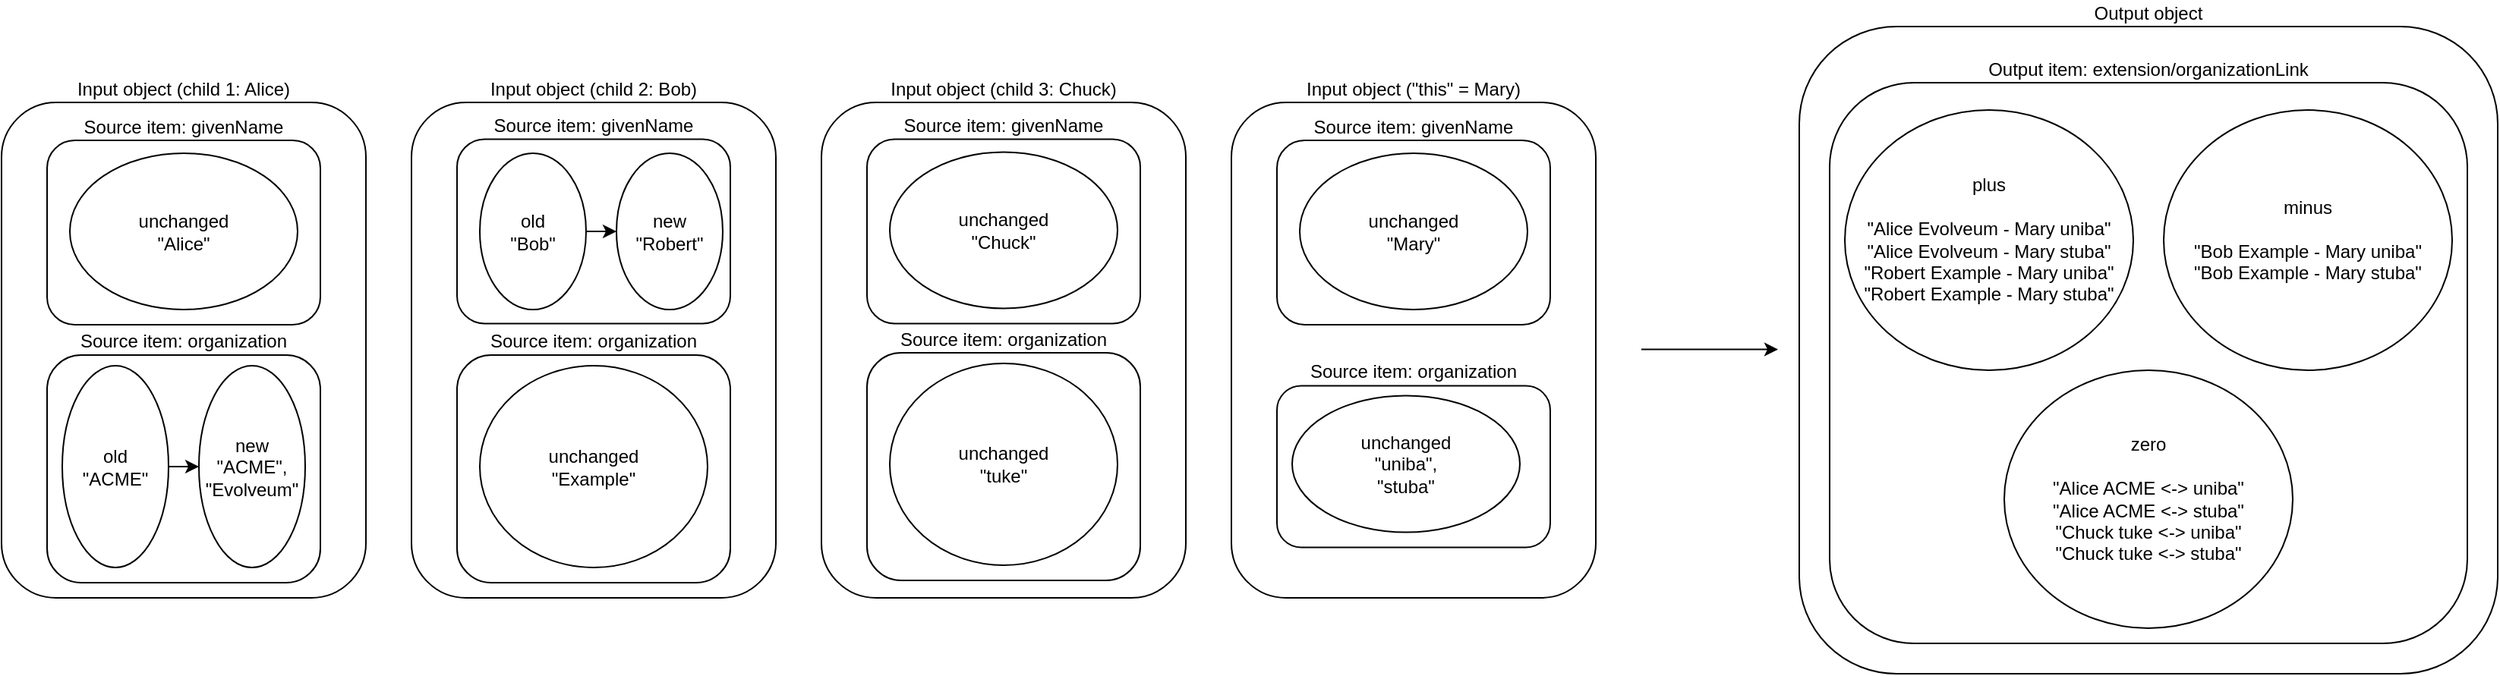 <mxfile version="13.2.2" type="device"><diagram id="YCOg6omnFBf0Z2jtZBf2" name="Page-1"><mxGraphModel dx="2062" dy="1182" grid="1" gridSize="10" guides="1" tooltips="1" connect="1" arrows="1" fold="1" page="1" pageScale="1" pageWidth="827" pageHeight="1169" math="0" shadow="0"><root><mxCell id="0"/><mxCell id="1" parent="0"/><mxCell id="5KRt6ZqHlSnUy4kQ7QpA-35" style="edgeStyle=orthogonalEdgeStyle;rounded=0;orthogonalLoop=1;jettySize=auto;html=1;" parent="1" edge="1"><mxGeometry relative="1" as="geometry"><mxPoint x="1090" y="396.25" as="sourcePoint"/><mxPoint x="1180" y="396.25" as="targetPoint"/></mxGeometry></mxCell><mxCell id="5KRt6ZqHlSnUy4kQ7QpA-1" value="Input object (&quot;this&quot; = Mary)" style="rounded=1;whiteSpace=wrap;html=1;labelPosition=center;verticalLabelPosition=top;align=center;verticalAlign=bottom;" parent="1" vertex="1"><mxGeometry x="820" y="233.5" width="240" height="326.5" as="geometry"/></mxCell><mxCell id="5KRt6ZqHlSnUy4kQ7QpA-2" value="Source item: organization" style="rounded=1;whiteSpace=wrap;html=1;labelPosition=center;verticalLabelPosition=top;align=center;verticalAlign=bottom;" parent="1" vertex="1"><mxGeometry x="850" y="420.25" width="180" height="106.5" as="geometry"/></mxCell><mxCell id="5KRt6ZqHlSnUy4kQ7QpA-17" value="Output object" style="rounded=1;whiteSpace=wrap;html=1;labelPosition=center;verticalLabelPosition=top;align=center;verticalAlign=bottom;" parent="1" vertex="1"><mxGeometry x="1194" y="183.5" width="460" height="426.5" as="geometry"/></mxCell><mxCell id="5KRt6ZqHlSnUy4kQ7QpA-22" value="Output item: extension/organizationLink" style="rounded=1;whiteSpace=wrap;html=1;labelPosition=center;verticalLabelPosition=top;align=center;verticalAlign=bottom;" parent="1" vertex="1"><mxGeometry x="1214" y="220.5" width="420" height="369.5" as="geometry"/></mxCell><mxCell id="5KRt6ZqHlSnUy4kQ7QpA-24" value="plus&lt;br&gt;&lt;br&gt;&quot;Alice Evolveum - Mary uniba&quot;&lt;br&gt;&quot;Alice Evolveum - Mary stuba&quot;&lt;br&gt;&quot;Robert Example - Mary uniba&quot;&lt;br&gt;&quot;Robert Example - Mary stuba&quot;" style="ellipse;whiteSpace=wrap;html=1;" parent="1" vertex="1"><mxGeometry x="1224" y="238.5" width="190" height="171.5" as="geometry"/></mxCell><mxCell id="5KRt6ZqHlSnUy4kQ7QpA-33" value="minus&lt;br&gt;&lt;br&gt;&quot;Bob Example - Mary uniba&quot;&lt;br&gt;&quot;Bob Example - Mary stuba&quot;" style="ellipse;whiteSpace=wrap;html=1;" parent="1" vertex="1"><mxGeometry x="1434" y="238.5" width="190" height="171.5" as="geometry"/></mxCell><mxCell id="i6TCRWxu2Kh-DtoXuaqy-3" value="Input object (child 1: Alice)" style="rounded=1;whiteSpace=wrap;html=1;labelPosition=center;verticalLabelPosition=top;align=center;verticalAlign=bottom;" parent="1" vertex="1"><mxGeometry x="10" y="233.5" width="240" height="326.5" as="geometry"/></mxCell><mxCell id="i6TCRWxu2Kh-DtoXuaqy-4" value="Source item: organization" style="rounded=1;whiteSpace=wrap;html=1;labelPosition=center;verticalLabelPosition=top;align=center;verticalAlign=bottom;" parent="1" vertex="1"><mxGeometry x="40" y="400" width="180" height="150" as="geometry"/></mxCell><mxCell id="i6TCRWxu2Kh-DtoXuaqy-5" style="edgeStyle=orthogonalEdgeStyle;rounded=0;orthogonalLoop=1;jettySize=auto;html=1;exitX=1;exitY=0.5;exitDx=0;exitDy=0;entryX=0;entryY=0.5;entryDx=0;entryDy=0;" parent="1" source="i6TCRWxu2Kh-DtoXuaqy-6" target="i6TCRWxu2Kh-DtoXuaqy-7" edge="1"><mxGeometry relative="1" as="geometry"/></mxCell><mxCell id="i6TCRWxu2Kh-DtoXuaqy-6" value="old&lt;br&gt;&quot;ACME&quot;" style="ellipse;whiteSpace=wrap;html=1;" parent="1" vertex="1"><mxGeometry x="50" y="407" width="70" height="133" as="geometry"/></mxCell><mxCell id="i6TCRWxu2Kh-DtoXuaqy-7" value="new&lt;br&gt;&quot;ACME&quot;, &quot;Evolveum&quot;" style="ellipse;whiteSpace=wrap;html=1;" parent="1" vertex="1"><mxGeometry x="140" y="407" width="70" height="133" as="geometry"/></mxCell><mxCell id="i6TCRWxu2Kh-DtoXuaqy-8" value="Input object (child 2: Bob)" style="rounded=1;whiteSpace=wrap;html=1;labelPosition=center;verticalLabelPosition=top;align=center;verticalAlign=bottom;" parent="1" vertex="1"><mxGeometry x="280" y="233.5" width="240" height="326.5" as="geometry"/></mxCell><mxCell id="i6TCRWxu2Kh-DtoXuaqy-9" value="Source item: organization" style="rounded=1;whiteSpace=wrap;html=1;labelPosition=center;verticalLabelPosition=top;align=center;verticalAlign=bottom;" parent="1" vertex="1"><mxGeometry x="310" y="400" width="180" height="150" as="geometry"/></mxCell><mxCell id="i6TCRWxu2Kh-DtoXuaqy-13" value="unchanged&lt;br&gt;&quot;Example&quot;" style="ellipse;whiteSpace=wrap;html=1;" parent="1" vertex="1"><mxGeometry x="325" y="407" width="150" height="133" as="geometry"/></mxCell><mxCell id="i6TCRWxu2Kh-DtoXuaqy-14" value="Input object (child 3: Chuck)" style="rounded=1;whiteSpace=wrap;html=1;labelPosition=center;verticalLabelPosition=top;align=center;verticalAlign=bottom;" parent="1" vertex="1"><mxGeometry x="550" y="233.5" width="240" height="326.5" as="geometry"/></mxCell><mxCell id="4RUNFe8orZ4ElztXkjeW-3" value="Source item: givenName" style="rounded=1;whiteSpace=wrap;html=1;labelPosition=center;verticalLabelPosition=top;align=center;verticalAlign=bottom;" vertex="1" parent="1"><mxGeometry x="40" y="258.5" width="180" height="121.5" as="geometry"/></mxCell><mxCell id="4RUNFe8orZ4ElztXkjeW-4" value="unchanged&lt;br&gt;&quot;Alice&quot;" style="ellipse;whiteSpace=wrap;html=1;" vertex="1" parent="1"><mxGeometry x="55" y="267" width="150" height="103" as="geometry"/></mxCell><mxCell id="4RUNFe8orZ4ElztXkjeW-5" value="Source item: givenName" style="rounded=1;whiteSpace=wrap;html=1;labelPosition=center;verticalLabelPosition=top;align=center;verticalAlign=bottom;" vertex="1" parent="1"><mxGeometry x="310" y="257.75" width="180" height="121.5" as="geometry"/></mxCell><mxCell id="4RUNFe8orZ4ElztXkjeW-6" style="edgeStyle=orthogonalEdgeStyle;rounded=0;orthogonalLoop=1;jettySize=auto;html=1;exitX=1;exitY=0.5;exitDx=0;exitDy=0;entryX=0;entryY=0.5;entryDx=0;entryDy=0;" edge="1" parent="1" source="4RUNFe8orZ4ElztXkjeW-7" target="4RUNFe8orZ4ElztXkjeW-8"><mxGeometry relative="1" as="geometry"/></mxCell><mxCell id="4RUNFe8orZ4ElztXkjeW-7" value="old&lt;br&gt;&quot;Bob&quot;" style="ellipse;whiteSpace=wrap;html=1;" vertex="1" parent="1"><mxGeometry x="325" y="267" width="70" height="103" as="geometry"/></mxCell><mxCell id="4RUNFe8orZ4ElztXkjeW-8" value="new&lt;br&gt;&quot;Robert&quot;" style="ellipse;whiteSpace=wrap;html=1;" vertex="1" parent="1"><mxGeometry x="415" y="267" width="70" height="103" as="geometry"/></mxCell><mxCell id="4RUNFe8orZ4ElztXkjeW-13" value="Source item: givenName" style="rounded=1;whiteSpace=wrap;html=1;labelPosition=center;verticalLabelPosition=top;align=center;verticalAlign=bottom;" vertex="1" parent="1"><mxGeometry x="580" y="257.75" width="180" height="121.5" as="geometry"/></mxCell><mxCell id="4RUNFe8orZ4ElztXkjeW-14" value="unchanged&lt;br&gt;&quot;Chuck&quot;" style="ellipse;whiteSpace=wrap;html=1;" vertex="1" parent="1"><mxGeometry x="595" y="266.25" width="150" height="103" as="geometry"/></mxCell><mxCell id="4RUNFe8orZ4ElztXkjeW-18" value="Source item: organization" style="rounded=1;whiteSpace=wrap;html=1;labelPosition=center;verticalLabelPosition=top;align=center;verticalAlign=bottom;" vertex="1" parent="1"><mxGeometry x="580" y="398.5" width="180" height="150" as="geometry"/></mxCell><mxCell id="4RUNFe8orZ4ElztXkjeW-19" value="unchanged&lt;br&gt;&quot;tuke&quot;" style="ellipse;whiteSpace=wrap;html=1;" vertex="1" parent="1"><mxGeometry x="595" y="405.5" width="150" height="133" as="geometry"/></mxCell><mxCell id="4RUNFe8orZ4ElztXkjeW-20" value="unchanged&lt;br&gt;&quot;uniba&quot;,&lt;br&gt;&quot;stuba&quot;" style="ellipse;whiteSpace=wrap;html=1;" vertex="1" parent="1"><mxGeometry x="860" y="426.75" width="150" height="90" as="geometry"/></mxCell><mxCell id="4RUNFe8orZ4ElztXkjeW-21" value="zero&lt;br&gt;&lt;br&gt;&quot;Alice ACME &amp;lt;-&amp;gt; uniba&quot;&lt;br&gt;&quot;Alice ACME &amp;lt;-&amp;gt; stuba&quot;&lt;br&gt;&quot;Chuck tuke &amp;lt;-&amp;gt; uniba&quot;&lt;br&gt;&quot;Chuck tuke &amp;lt;-&amp;gt; stuba&quot;" style="ellipse;whiteSpace=wrap;html=1;" vertex="1" parent="1"><mxGeometry x="1329" y="410" width="190" height="170" as="geometry"/></mxCell><mxCell id="4RUNFe8orZ4ElztXkjeW-24" value="Source item: givenName" style="rounded=1;whiteSpace=wrap;html=1;labelPosition=center;verticalLabelPosition=top;align=center;verticalAlign=bottom;" vertex="1" parent="1"><mxGeometry x="850" y="258.5" width="180" height="121.5" as="geometry"/></mxCell><mxCell id="4RUNFe8orZ4ElztXkjeW-25" value="unchanged&lt;br&gt;&quot;Mary&quot;" style="ellipse;whiteSpace=wrap;html=1;" vertex="1" parent="1"><mxGeometry x="865" y="267" width="150" height="103" as="geometry"/></mxCell></root></mxGraphModel></diagram></mxfile>